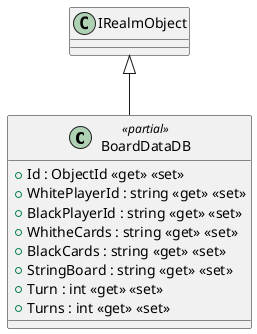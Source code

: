 @startuml
class BoardDataDB <<partial>> {
    + Id : ObjectId <<get>> <<set>>
    + WhitePlayerId : string <<get>> <<set>>
    + BlackPlayerId : string <<get>> <<set>>
    + WhitheCards : string <<get>> <<set>>
    + BlackCards : string <<get>> <<set>>
    + StringBoard : string <<get>> <<set>>
    + Turn : int <<get>> <<set>>
    + Turns : int <<get>> <<set>>
}
IRealmObject <|-- BoardDataDB
@enduml
